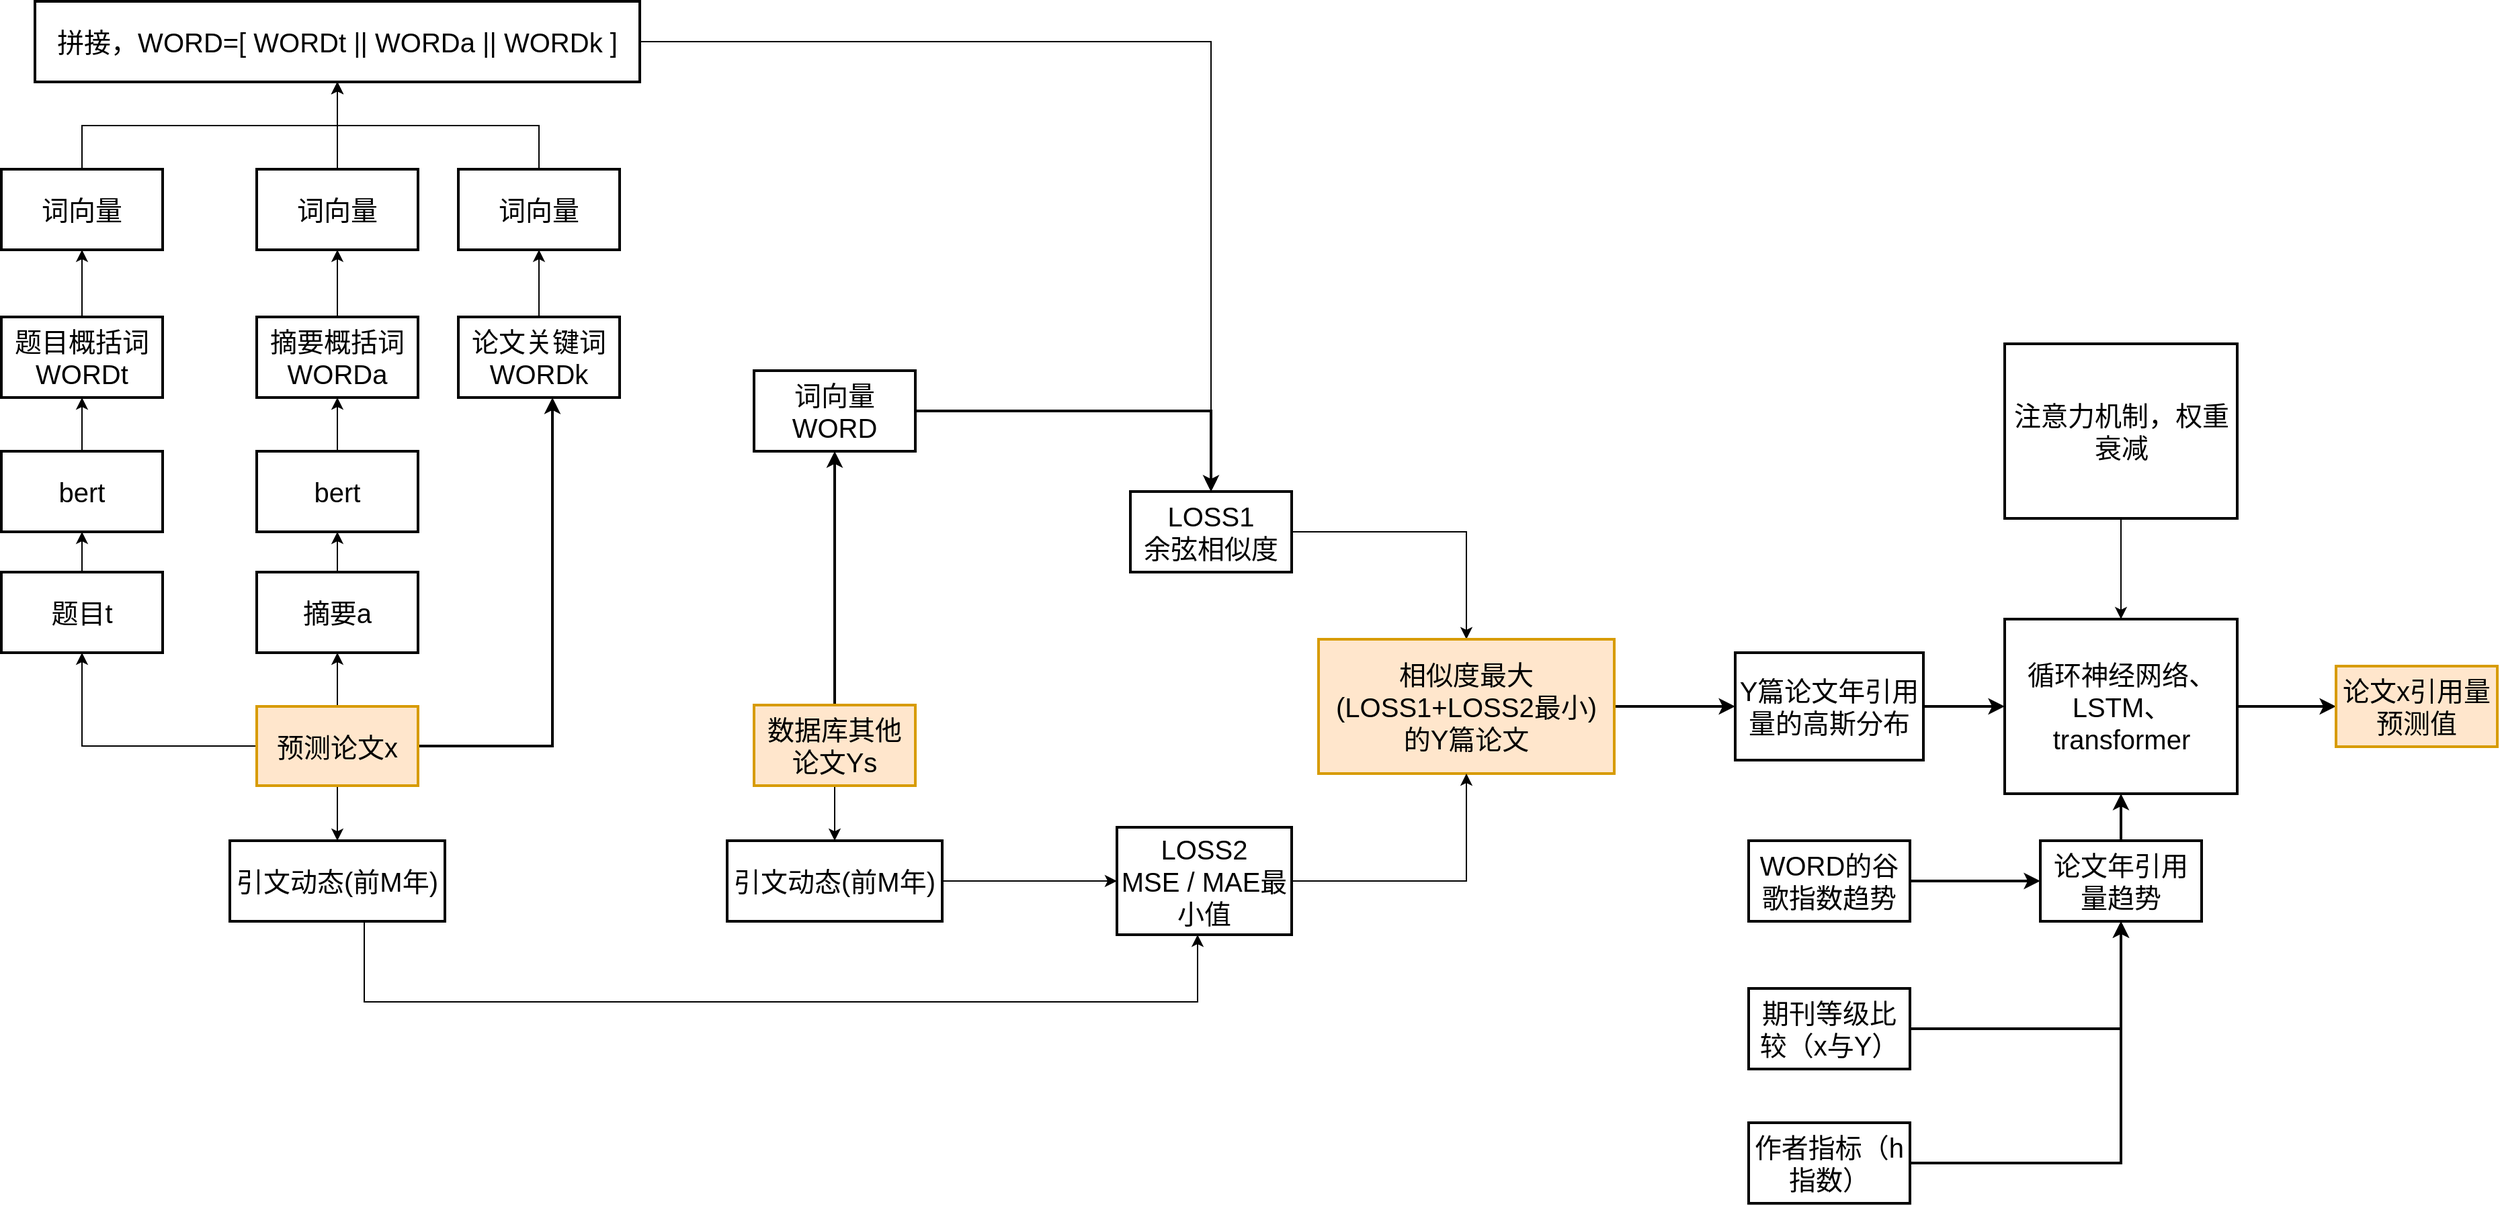 <mxfile version="21.2.1" type="github">
  <diagram id="2nP863-yfjMbpoMbSyf_" name="Page-1">
    <mxGraphModel dx="2261" dy="756" grid="1" gridSize="10" guides="1" tooltips="1" connect="1" arrows="1" fold="1" page="1" pageScale="1" pageWidth="827" pageHeight="1169" math="0" shadow="0">
      <root>
        <mxCell id="0" />
        <mxCell id="1" parent="0" />
        <mxCell id="AWbH3nZRspGuY9pkRdD--9" style="edgeStyle=orthogonalEdgeStyle;rounded=0;orthogonalLoop=1;jettySize=auto;html=1;fontSize=20;strokeWidth=2;" parent="1" source="AWbH3nZRspGuY9pkRdD--1" target="AWbH3nZRspGuY9pkRdD--5" edge="1">
          <mxGeometry relative="1" as="geometry">
            <Array as="points">
              <mxPoint x="170" y="1140" />
            </Array>
          </mxGeometry>
        </mxCell>
        <mxCell id="Y9QPEFt5F8Ye7IYIUeVD-2" value="" style="edgeStyle=orthogonalEdgeStyle;rounded=0;orthogonalLoop=1;jettySize=auto;html=1;" parent="1" source="AWbH3nZRspGuY9pkRdD--1" target="Y9QPEFt5F8Ye7IYIUeVD-1" edge="1">
          <mxGeometry relative="1" as="geometry" />
        </mxCell>
        <mxCell id="U12CHEQkSrygkUooYas1-7" style="edgeStyle=orthogonalEdgeStyle;rounded=0;orthogonalLoop=1;jettySize=auto;html=1;" parent="1" source="AWbH3nZRspGuY9pkRdD--1" target="U12CHEQkSrygkUooYas1-5" edge="1">
          <mxGeometry relative="1" as="geometry" />
        </mxCell>
        <mxCell id="U12CHEQkSrygkUooYas1-8" style="edgeStyle=orthogonalEdgeStyle;rounded=0;orthogonalLoop=1;jettySize=auto;html=1;" parent="1" source="AWbH3nZRspGuY9pkRdD--1" target="U12CHEQkSrygkUooYas1-4" edge="1">
          <mxGeometry relative="1" as="geometry" />
        </mxCell>
        <mxCell id="AWbH3nZRspGuY9pkRdD--1" value="&lt;font style=&quot;font-size: 20px;&quot;&gt;预测论文x&lt;/font&gt;" style="rounded=0;whiteSpace=wrap;html=1;fontSize=20;strokeWidth=2;fillColor=#ffe6cc;strokeColor=#d79b00;" parent="1" vertex="1">
          <mxGeometry x="-50" y="1110" width="120" height="59" as="geometry" />
        </mxCell>
        <mxCell id="abm-AKywN-UxnawMgqUR-3" style="edgeStyle=orthogonalEdgeStyle;rounded=0;orthogonalLoop=1;jettySize=auto;html=1;" edge="1" parent="1" source="AWbH3nZRspGuY9pkRdD--2" target="AWbH3nZRspGuY9pkRdD--20">
          <mxGeometry relative="1" as="geometry" />
        </mxCell>
        <mxCell id="AWbH3nZRspGuY9pkRdD--2" value="题目概括词&lt;br style=&quot;font-size: 20px;&quot;&gt;WORDt" style="whiteSpace=wrap;html=1;rounded=0;fontSize=20;strokeWidth=2;" parent="1" vertex="1">
          <mxGeometry x="-240" y="820" width="120" height="60" as="geometry" />
        </mxCell>
        <mxCell id="abm-AKywN-UxnawMgqUR-4" style="edgeStyle=orthogonalEdgeStyle;rounded=0;orthogonalLoop=1;jettySize=auto;html=1;" edge="1" parent="1" source="AWbH3nZRspGuY9pkRdD--4" target="abm-AKywN-UxnawMgqUR-1">
          <mxGeometry relative="1" as="geometry" />
        </mxCell>
        <mxCell id="AWbH3nZRspGuY9pkRdD--4" value="摘要概括词&lt;br&gt;WORDa" style="whiteSpace=wrap;html=1;rounded=0;fontSize=20;strokeWidth=2;" parent="1" vertex="1">
          <mxGeometry x="-50" y="820" width="120" height="60" as="geometry" />
        </mxCell>
        <mxCell id="abm-AKywN-UxnawMgqUR-5" style="edgeStyle=orthogonalEdgeStyle;rounded=0;orthogonalLoop=1;jettySize=auto;html=1;" edge="1" parent="1" source="AWbH3nZRspGuY9pkRdD--5" target="abm-AKywN-UxnawMgqUR-2">
          <mxGeometry relative="1" as="geometry" />
        </mxCell>
        <mxCell id="AWbH3nZRspGuY9pkRdD--5" value="论文关键词&lt;br&gt;WORDk" style="whiteSpace=wrap;html=1;rounded=0;fontSize=20;strokeWidth=2;" parent="1" vertex="1">
          <mxGeometry x="100" y="820" width="120" height="60" as="geometry" />
        </mxCell>
        <mxCell id="abm-AKywN-UxnawMgqUR-9" style="edgeStyle=orthogonalEdgeStyle;rounded=0;orthogonalLoop=1;jettySize=auto;html=1;" edge="1" parent="1" source="AWbH3nZRspGuY9pkRdD--14" target="AWbH3nZRspGuY9pkRdD--25">
          <mxGeometry relative="1" as="geometry" />
        </mxCell>
        <mxCell id="AWbH3nZRspGuY9pkRdD--14" value="拼接，WORD=[ WORDt || WORDa || WORDk ]" style="whiteSpace=wrap;html=1;fontSize=20;rounded=0;strokeWidth=2;" parent="1" vertex="1">
          <mxGeometry x="-215" y="585" width="450" height="60" as="geometry" />
        </mxCell>
        <mxCell id="abm-AKywN-UxnawMgqUR-6" style="edgeStyle=orthogonalEdgeStyle;rounded=0;orthogonalLoop=1;jettySize=auto;html=1;" edge="1" parent="1" source="AWbH3nZRspGuY9pkRdD--20" target="AWbH3nZRspGuY9pkRdD--14">
          <mxGeometry relative="1" as="geometry" />
        </mxCell>
        <mxCell id="AWbH3nZRspGuY9pkRdD--20" value="词向量" style="whiteSpace=wrap;html=1;fontSize=20;rounded=0;strokeWidth=2;" parent="1" vertex="1">
          <mxGeometry x="-240" y="710" width="120" height="60" as="geometry" />
        </mxCell>
        <mxCell id="AWbH3nZRspGuY9pkRdD--24" value="" style="edgeStyle=orthogonalEdgeStyle;rounded=0;orthogonalLoop=1;jettySize=auto;html=1;strokeWidth=2;fontSize=20;" parent="1" source="AWbH3nZRspGuY9pkRdD--22" target="AWbH3nZRspGuY9pkRdD--23" edge="1">
          <mxGeometry relative="1" as="geometry" />
        </mxCell>
        <mxCell id="Y9QPEFt5F8Ye7IYIUeVD-7" style="edgeStyle=orthogonalEdgeStyle;rounded=0;orthogonalLoop=1;jettySize=auto;html=1;" parent="1" source="AWbH3nZRspGuY9pkRdD--22" target="Y9QPEFt5F8Ye7IYIUeVD-6" edge="1">
          <mxGeometry relative="1" as="geometry" />
        </mxCell>
        <mxCell id="AWbH3nZRspGuY9pkRdD--22" value="数据库其他论文Ys" style="rounded=0;whiteSpace=wrap;html=1;strokeWidth=2;fontSize=20;fillColor=#ffe6cc;strokeColor=#d79b00;" parent="1" vertex="1">
          <mxGeometry x="320" y="1109" width="120" height="60" as="geometry" />
        </mxCell>
        <mxCell id="AWbH3nZRspGuY9pkRdD--27" style="edgeStyle=orthogonalEdgeStyle;rounded=0;orthogonalLoop=1;jettySize=auto;html=1;strokeWidth=2;fontSize=20;" parent="1" source="AWbH3nZRspGuY9pkRdD--23" target="AWbH3nZRspGuY9pkRdD--25" edge="1">
          <mxGeometry relative="1" as="geometry">
            <Array as="points">
              <mxPoint x="660" y="890" />
            </Array>
          </mxGeometry>
        </mxCell>
        <mxCell id="AWbH3nZRspGuY9pkRdD--23" value="词向量WORD" style="rounded=0;whiteSpace=wrap;html=1;strokeWidth=2;fontSize=20;" parent="1" vertex="1">
          <mxGeometry x="320" y="860" width="120" height="60" as="geometry" />
        </mxCell>
        <mxCell id="Y9QPEFt5F8Ye7IYIUeVD-11" style="edgeStyle=orthogonalEdgeStyle;rounded=0;orthogonalLoop=1;jettySize=auto;html=1;" parent="1" source="AWbH3nZRspGuY9pkRdD--25" target="AWbH3nZRspGuY9pkRdD--28" edge="1">
          <mxGeometry relative="1" as="geometry" />
        </mxCell>
        <mxCell id="AWbH3nZRspGuY9pkRdD--25" value="LOSS1&lt;br&gt;余弦相似度" style="whiteSpace=wrap;html=1;fontSize=20;rounded=0;strokeWidth=2;" parent="1" vertex="1">
          <mxGeometry x="600" y="950" width="120" height="60" as="geometry" />
        </mxCell>
        <mxCell id="AWbH3nZRspGuY9pkRdD--32" value="" style="edgeStyle=orthogonalEdgeStyle;rounded=0;orthogonalLoop=1;jettySize=auto;html=1;strokeWidth=2;fontSize=20;" parent="1" source="AWbH3nZRspGuY9pkRdD--28" target="AWbH3nZRspGuY9pkRdD--31" edge="1">
          <mxGeometry relative="1" as="geometry" />
        </mxCell>
        <mxCell id="AWbH3nZRspGuY9pkRdD--28" value="相似度最大(LOSS1+LOSS2最小)&lt;br&gt;的Y篇论文" style="whiteSpace=wrap;html=1;fontSize=20;rounded=0;strokeWidth=2;fillColor=#ffe6cc;strokeColor=#d79b00;" parent="1" vertex="1">
          <mxGeometry x="740" y="1060" width="220" height="100" as="geometry" />
        </mxCell>
        <mxCell id="AWbH3nZRspGuY9pkRdD--44" value="" style="edgeStyle=orthogonalEdgeStyle;rounded=0;orthogonalLoop=1;jettySize=auto;html=1;strokeWidth=2;fontSize=20;" parent="1" source="AWbH3nZRspGuY9pkRdD--31" target="AWbH3nZRspGuY9pkRdD--43" edge="1">
          <mxGeometry relative="1" as="geometry" />
        </mxCell>
        <mxCell id="AWbH3nZRspGuY9pkRdD--31" value="Y篇论文年引用量的高斯分布" style="whiteSpace=wrap;html=1;fontSize=20;rounded=0;strokeWidth=2;" parent="1" vertex="1">
          <mxGeometry x="1050" y="1070" width="140" height="80" as="geometry" />
        </mxCell>
        <mxCell id="AWbH3nZRspGuY9pkRdD--45" style="edgeStyle=orthogonalEdgeStyle;rounded=0;orthogonalLoop=1;jettySize=auto;html=1;strokeWidth=2;fontSize=20;" parent="1" source="AWbH3nZRspGuY9pkRdD--35" target="AWbH3nZRspGuY9pkRdD--43" edge="1">
          <mxGeometry relative="1" as="geometry" />
        </mxCell>
        <mxCell id="AWbH3nZRspGuY9pkRdD--35" value="论文年引用量趋势" style="whiteSpace=wrap;html=1;fontSize=20;rounded=0;strokeWidth=2;" parent="1" vertex="1">
          <mxGeometry x="1277" y="1210" width="120" height="60" as="geometry" />
        </mxCell>
        <mxCell id="AWbH3nZRspGuY9pkRdD--38" style="edgeStyle=orthogonalEdgeStyle;rounded=0;orthogonalLoop=1;jettySize=auto;html=1;strokeWidth=2;fontSize=20;" parent="1" source="AWbH3nZRspGuY9pkRdD--37" target="AWbH3nZRspGuY9pkRdD--35" edge="1">
          <mxGeometry relative="1" as="geometry" />
        </mxCell>
        <mxCell id="AWbH3nZRspGuY9pkRdD--37" value="WORD的谷歌指数趋势" style="rounded=0;whiteSpace=wrap;html=1;strokeWidth=2;fontSize=20;" parent="1" vertex="1">
          <mxGeometry x="1060" y="1210" width="120" height="60" as="geometry" />
        </mxCell>
        <mxCell id="AWbH3nZRspGuY9pkRdD--41" style="edgeStyle=orthogonalEdgeStyle;rounded=0;orthogonalLoop=1;jettySize=auto;html=1;strokeWidth=2;fontSize=20;" parent="1" source="AWbH3nZRspGuY9pkRdD--39" target="AWbH3nZRspGuY9pkRdD--35" edge="1">
          <mxGeometry relative="1" as="geometry" />
        </mxCell>
        <mxCell id="AWbH3nZRspGuY9pkRdD--39" value="期刊等级比较（x与Y）" style="rounded=0;whiteSpace=wrap;html=1;strokeWidth=2;fontSize=20;" parent="1" vertex="1">
          <mxGeometry x="1060" y="1320" width="120" height="60" as="geometry" />
        </mxCell>
        <mxCell id="AWbH3nZRspGuY9pkRdD--42" style="edgeStyle=orthogonalEdgeStyle;rounded=0;orthogonalLoop=1;jettySize=auto;html=1;entryX=0.5;entryY=1;entryDx=0;entryDy=0;strokeWidth=2;fontSize=20;" parent="1" source="AWbH3nZRspGuY9pkRdD--40" target="AWbH3nZRspGuY9pkRdD--35" edge="1">
          <mxGeometry relative="1" as="geometry" />
        </mxCell>
        <mxCell id="AWbH3nZRspGuY9pkRdD--40" value="作者指标（h指数）" style="rounded=0;whiteSpace=wrap;html=1;strokeWidth=2;fontSize=20;" parent="1" vertex="1">
          <mxGeometry x="1060" y="1420" width="120" height="60" as="geometry" />
        </mxCell>
        <mxCell id="AWbH3nZRspGuY9pkRdD--47" value="" style="edgeStyle=orthogonalEdgeStyle;rounded=0;orthogonalLoop=1;jettySize=auto;html=1;strokeWidth=2;fontSize=20;" parent="1" source="AWbH3nZRspGuY9pkRdD--43" target="AWbH3nZRspGuY9pkRdD--46" edge="1">
          <mxGeometry relative="1" as="geometry" />
        </mxCell>
        <mxCell id="AWbH3nZRspGuY9pkRdD--43" value="循环神经网络、LSTM、transformer" style="whiteSpace=wrap;html=1;fontSize=20;rounded=0;strokeWidth=2;" parent="1" vertex="1">
          <mxGeometry x="1250.5" y="1045" width="173" height="130" as="geometry" />
        </mxCell>
        <mxCell id="AWbH3nZRspGuY9pkRdD--46" value="论文x引用量预测值" style="whiteSpace=wrap;html=1;fontSize=20;rounded=0;strokeWidth=2;fillColor=#ffe6cc;strokeColor=#d79b00;" parent="1" vertex="1">
          <mxGeometry x="1497" y="1080" width="120" height="60" as="geometry" />
        </mxCell>
        <mxCell id="Y9QPEFt5F8Ye7IYIUeVD-9" value="" style="edgeStyle=orthogonalEdgeStyle;rounded=0;orthogonalLoop=1;jettySize=auto;html=1;" parent="1" source="Y9QPEFt5F8Ye7IYIUeVD-1" target="Y9QPEFt5F8Ye7IYIUeVD-8" edge="1">
          <mxGeometry relative="1" as="geometry">
            <Array as="points">
              <mxPoint x="30" y="1330" />
              <mxPoint x="650" y="1330" />
            </Array>
          </mxGeometry>
        </mxCell>
        <mxCell id="Y9QPEFt5F8Ye7IYIUeVD-1" value="引文动态(前M年)" style="whiteSpace=wrap;html=1;fontSize=20;rounded=0;strokeWidth=2;" parent="1" vertex="1">
          <mxGeometry x="-70" y="1210" width="160" height="60" as="geometry" />
        </mxCell>
        <mxCell id="Y9QPEFt5F8Ye7IYIUeVD-10" style="edgeStyle=orthogonalEdgeStyle;rounded=0;orthogonalLoop=1;jettySize=auto;html=1;" parent="1" source="Y9QPEFt5F8Ye7IYIUeVD-6" target="Y9QPEFt5F8Ye7IYIUeVD-8" edge="1">
          <mxGeometry relative="1" as="geometry" />
        </mxCell>
        <mxCell id="Y9QPEFt5F8Ye7IYIUeVD-6" value="引文动态(前M年)" style="whiteSpace=wrap;html=1;fontSize=20;rounded=0;strokeWidth=2;" parent="1" vertex="1">
          <mxGeometry x="300" y="1210" width="160" height="60" as="geometry" />
        </mxCell>
        <mxCell id="Y9QPEFt5F8Ye7IYIUeVD-12" style="edgeStyle=orthogonalEdgeStyle;rounded=0;orthogonalLoop=1;jettySize=auto;html=1;" parent="1" source="Y9QPEFt5F8Ye7IYIUeVD-8" target="AWbH3nZRspGuY9pkRdD--28" edge="1">
          <mxGeometry relative="1" as="geometry" />
        </mxCell>
        <mxCell id="Y9QPEFt5F8Ye7IYIUeVD-8" value="LOSS2&lt;br&gt;MSE / MAE最小值" style="whiteSpace=wrap;html=1;fontSize=20;rounded=0;strokeWidth=2;" parent="1" vertex="1">
          <mxGeometry x="590" y="1200" width="130" height="80" as="geometry" />
        </mxCell>
        <mxCell id="U12CHEQkSrygkUooYas1-10" value="" style="edgeStyle=orthogonalEdgeStyle;rounded=0;orthogonalLoop=1;jettySize=auto;html=1;" parent="1" source="U12CHEQkSrygkUooYas1-3" target="AWbH3nZRspGuY9pkRdD--2" edge="1">
          <mxGeometry relative="1" as="geometry" />
        </mxCell>
        <mxCell id="U12CHEQkSrygkUooYas1-3" value="&lt;font style=&quot;font-size: 20px;&quot;&gt;bert&lt;/font&gt;" style="rounded=0;whiteSpace=wrap;html=1;fontSize=20;strokeWidth=2;" parent="1" vertex="1">
          <mxGeometry x="-240" y="920" width="120" height="60" as="geometry" />
        </mxCell>
        <mxCell id="U12CHEQkSrygkUooYas1-9" style="edgeStyle=orthogonalEdgeStyle;rounded=0;orthogonalLoop=1;jettySize=auto;html=1;" parent="1" source="U12CHEQkSrygkUooYas1-4" target="U12CHEQkSrygkUooYas1-3" edge="1">
          <mxGeometry relative="1" as="geometry" />
        </mxCell>
        <mxCell id="U12CHEQkSrygkUooYas1-4" value="&lt;font style=&quot;font-size: 20px;&quot;&gt;题目t&lt;/font&gt;" style="rounded=0;whiteSpace=wrap;html=1;fontSize=20;strokeWidth=2;" parent="1" vertex="1">
          <mxGeometry x="-240" y="1010" width="120" height="60" as="geometry" />
        </mxCell>
        <mxCell id="U12CHEQkSrygkUooYas1-12" style="edgeStyle=orthogonalEdgeStyle;rounded=0;orthogonalLoop=1;jettySize=auto;html=1;" parent="1" source="U12CHEQkSrygkUooYas1-5" target="U12CHEQkSrygkUooYas1-11" edge="1">
          <mxGeometry relative="1" as="geometry" />
        </mxCell>
        <mxCell id="U12CHEQkSrygkUooYas1-5" value="&lt;font style=&quot;font-size: 20px;&quot;&gt;摘要a&lt;/font&gt;" style="rounded=0;whiteSpace=wrap;html=1;fontSize=20;strokeWidth=2;" parent="1" vertex="1">
          <mxGeometry x="-50" y="1010" width="120" height="60" as="geometry" />
        </mxCell>
        <mxCell id="U12CHEQkSrygkUooYas1-13" style="edgeStyle=orthogonalEdgeStyle;rounded=0;orthogonalLoop=1;jettySize=auto;html=1;" parent="1" source="U12CHEQkSrygkUooYas1-11" target="AWbH3nZRspGuY9pkRdD--4" edge="1">
          <mxGeometry relative="1" as="geometry" />
        </mxCell>
        <mxCell id="U12CHEQkSrygkUooYas1-11" value="&lt;font style=&quot;font-size: 20px;&quot;&gt;bert&lt;/font&gt;" style="rounded=0;whiteSpace=wrap;html=1;fontSize=20;strokeWidth=2;" parent="1" vertex="1">
          <mxGeometry x="-50" y="920" width="120" height="60" as="geometry" />
        </mxCell>
        <mxCell id="abm-AKywN-UxnawMgqUR-7" style="edgeStyle=orthogonalEdgeStyle;rounded=0;orthogonalLoop=1;jettySize=auto;html=1;entryX=0.5;entryY=1;entryDx=0;entryDy=0;" edge="1" parent="1" source="abm-AKywN-UxnawMgqUR-1" target="AWbH3nZRspGuY9pkRdD--14">
          <mxGeometry relative="1" as="geometry" />
        </mxCell>
        <mxCell id="abm-AKywN-UxnawMgqUR-1" value="词向量" style="whiteSpace=wrap;html=1;fontSize=20;rounded=0;strokeWidth=2;" vertex="1" parent="1">
          <mxGeometry x="-50" y="710" width="120" height="60" as="geometry" />
        </mxCell>
        <mxCell id="abm-AKywN-UxnawMgqUR-8" style="edgeStyle=orthogonalEdgeStyle;rounded=0;orthogonalLoop=1;jettySize=auto;html=1;entryX=0.5;entryY=1;entryDx=0;entryDy=0;" edge="1" parent="1" source="abm-AKywN-UxnawMgqUR-2" target="AWbH3nZRspGuY9pkRdD--14">
          <mxGeometry relative="1" as="geometry" />
        </mxCell>
        <mxCell id="abm-AKywN-UxnawMgqUR-2" value="词向量" style="whiteSpace=wrap;html=1;fontSize=20;rounded=0;strokeWidth=2;" vertex="1" parent="1">
          <mxGeometry x="100" y="710" width="120" height="60" as="geometry" />
        </mxCell>
        <mxCell id="abm-AKywN-UxnawMgqUR-12" style="edgeStyle=orthogonalEdgeStyle;rounded=0;orthogonalLoop=1;jettySize=auto;html=1;" edge="1" parent="1" source="abm-AKywN-UxnawMgqUR-11" target="AWbH3nZRspGuY9pkRdD--43">
          <mxGeometry relative="1" as="geometry" />
        </mxCell>
        <mxCell id="abm-AKywN-UxnawMgqUR-11" value="注意力机制，权重衰减" style="whiteSpace=wrap;html=1;fontSize=20;rounded=0;strokeWidth=2;" vertex="1" parent="1">
          <mxGeometry x="1250.5" y="840" width="173" height="130" as="geometry" />
        </mxCell>
      </root>
    </mxGraphModel>
  </diagram>
</mxfile>
